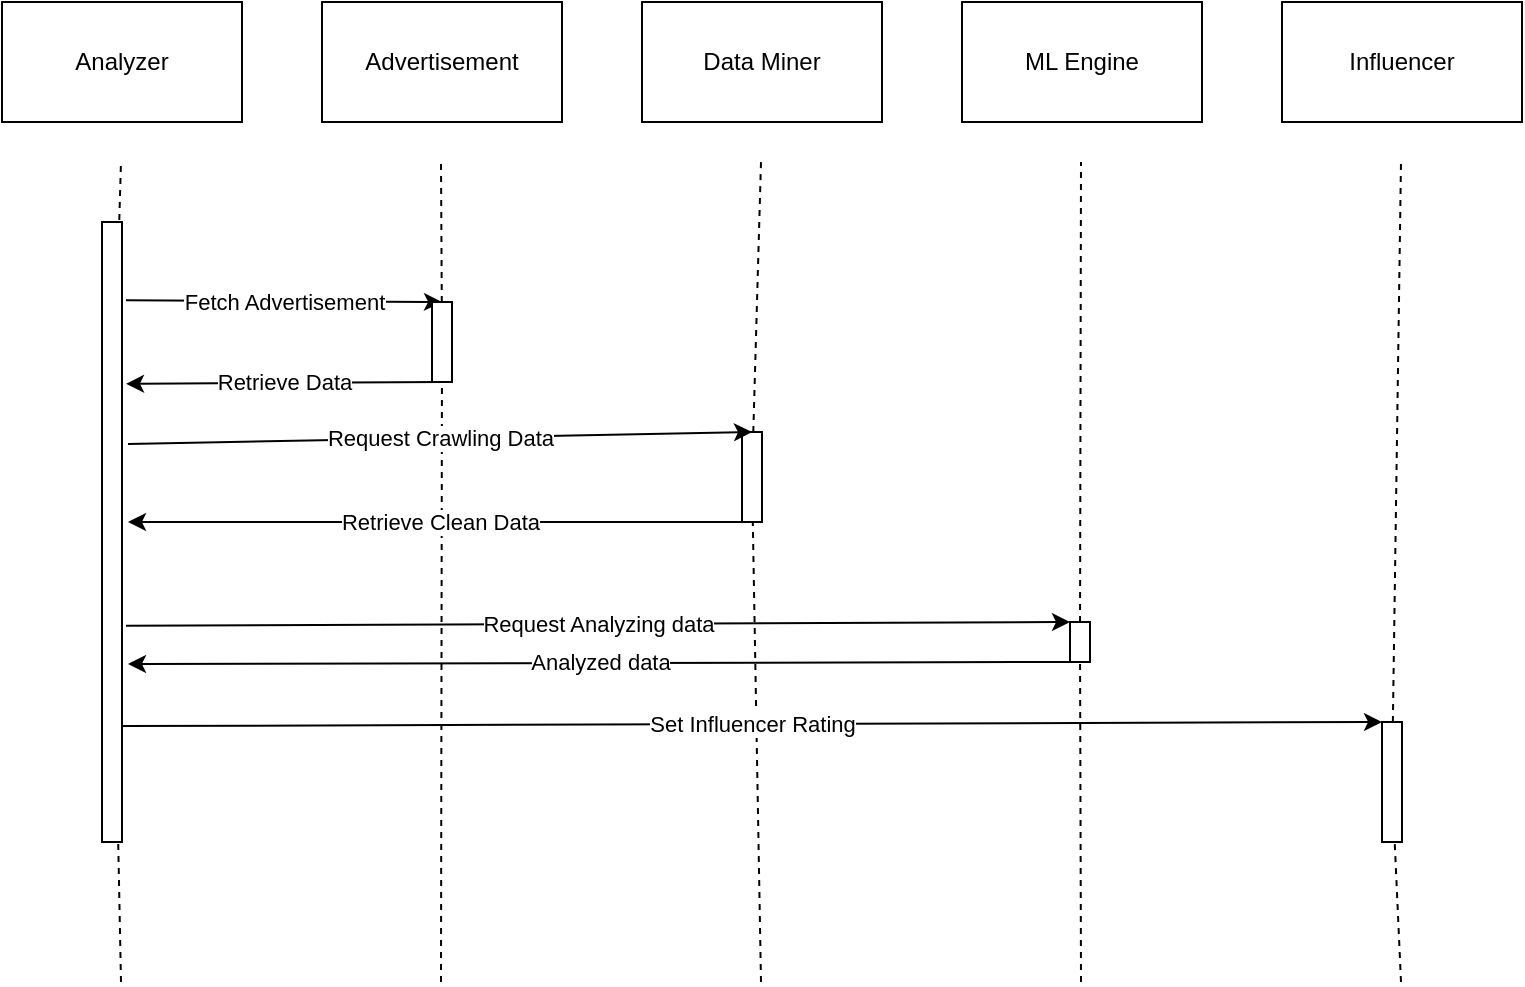 <mxfile version="12.4.3" type="google" pages="1"><diagram id="X5ioiu_gtBsmG_vOZhXU" name="Page-1"><mxGraphModel dx="1024" dy="561" grid="1" gridSize="10" guides="1" tooltips="1" connect="1" arrows="1" fold="1" page="1" pageScale="1" pageWidth="850" pageHeight="1100" math="0" shadow="0"><root><mxCell id="0"/><mxCell id="1" parent="0"/><mxCell id="uVIjIHYvC-7VHvD_nkvj-2" value="Analyzer" style="rounded=0;whiteSpace=wrap;html=1;" parent="1" vertex="1"><mxGeometry x="200" y="40" width="120" height="60" as="geometry"/></mxCell><mxCell id="uVIjIHYvC-7VHvD_nkvj-6" value="" style="endArrow=none;dashed=1;html=1;" parent="1" source="uVIjIHYvC-7VHvD_nkvj-32" edge="1"><mxGeometry width="50" height="50" relative="1" as="geometry"><mxPoint x="259.5" y="530" as="sourcePoint"/><mxPoint x="259.5" y="120" as="targetPoint"/></mxGeometry></mxCell><mxCell id="uVIjIHYvC-7VHvD_nkvj-32" value="" style="rounded=0;whiteSpace=wrap;html=1;" parent="1" vertex="1"><mxGeometry x="250" y="155" width="10" height="235" as="geometry"/></mxCell><mxCell id="uVIjIHYvC-7VHvD_nkvj-33" value="" style="endArrow=none;dashed=1;html=1;" parent="1" target="uVIjIHYvC-7VHvD_nkvj-32" edge="1" source="GcOnBQ3hKxPkJFMjxbpJ-1"><mxGeometry width="50" height="50" relative="1" as="geometry"><mxPoint x="259.5" y="530" as="sourcePoint"/><mxPoint x="259.5" y="120" as="targetPoint"/></mxGeometry></mxCell><mxCell id="uVIjIHYvC-7VHvD_nkvj-36" value="Fetch Advertisement" style="endArrow=classic;html=1;exitX=1.2;exitY=0.145;exitDx=0;exitDy=0;entryX=0.5;entryY=0;entryDx=0;entryDy=0;exitPerimeter=0;" parent="1" source="uVIjIHYvC-7VHvD_nkvj-32" target="uVIjIHYvC-7VHvD_nkvj-37" edge="1"><mxGeometry width="50" height="50" relative="1" as="geometry"><mxPoint x="310" y="220" as="sourcePoint"/><mxPoint x="420" y="180" as="targetPoint"/></mxGeometry></mxCell><mxCell id="uVIjIHYvC-7VHvD_nkvj-10" value="Advertisement" style="rounded=0;whiteSpace=wrap;html=1;" parent="1" vertex="1"><mxGeometry x="360" y="40" width="120" height="60" as="geometry"/></mxCell><mxCell id="uVIjIHYvC-7VHvD_nkvj-11" value="" style="endArrow=none;dashed=1;html=1;" parent="1" source="uVIjIHYvC-7VHvD_nkvj-37" edge="1"><mxGeometry width="50" height="50" relative="1" as="geometry"><mxPoint x="419.5" y="530" as="sourcePoint"/><mxPoint x="419.5" y="120" as="targetPoint"/></mxGeometry></mxCell><mxCell id="uVIjIHYvC-7VHvD_nkvj-37" value="" style="rounded=0;whiteSpace=wrap;html=1;" parent="1" vertex="1"><mxGeometry x="415" y="190" width="10" height="40" as="geometry"/></mxCell><mxCell id="uVIjIHYvC-7VHvD_nkvj-38" value="" style="endArrow=none;dashed=1;html=1;" parent="1" target="uVIjIHYvC-7VHvD_nkvj-37" edge="1"><mxGeometry width="50" height="50" relative="1" as="geometry"><mxPoint x="419.5" y="530" as="sourcePoint"/><mxPoint x="419.5" y="120" as="targetPoint"/></mxGeometry></mxCell><mxCell id="uVIjIHYvC-7VHvD_nkvj-39" value="Retrieve Data" style="endArrow=classic;html=1;exitX=0.5;exitY=1;exitDx=0;exitDy=0;entryX=1.2;entryY=0.323;entryDx=0;entryDy=0;entryPerimeter=0;" parent="1" source="uVIjIHYvC-7VHvD_nkvj-37" target="uVIjIHYvC-7VHvD_nkvj-32" edge="1"><mxGeometry width="50" height="50" relative="1" as="geometry"><mxPoint x="290" y="300" as="sourcePoint"/><mxPoint x="340" y="250" as="targetPoint"/></mxGeometry></mxCell><mxCell id="uVIjIHYvC-7VHvD_nkvj-13" value="Data Miner" style="rounded=0;whiteSpace=wrap;html=1;" parent="1" vertex="1"><mxGeometry x="520" y="40" width="120" height="60" as="geometry"/></mxCell><mxCell id="uVIjIHYvC-7VHvD_nkvj-14" value="" style="endArrow=none;dashed=1;html=1;" parent="1" source="uVIjIHYvC-7VHvD_nkvj-40" edge="1"><mxGeometry width="50" height="50" relative="1" as="geometry"><mxPoint x="579.5" y="530" as="sourcePoint"/><mxPoint x="579.5" y="120" as="targetPoint"/></mxGeometry></mxCell><mxCell id="uVIjIHYvC-7VHvD_nkvj-40" value="" style="rounded=0;whiteSpace=wrap;html=1;" parent="1" vertex="1"><mxGeometry x="570" y="255" width="10" height="45" as="geometry"/></mxCell><mxCell id="uVIjIHYvC-7VHvD_nkvj-41" value="" style="endArrow=none;dashed=1;html=1;" parent="1" target="uVIjIHYvC-7VHvD_nkvj-40" edge="1"><mxGeometry width="50" height="50" relative="1" as="geometry"><mxPoint x="579.5" y="530" as="sourcePoint"/><mxPoint x="579.5" y="120" as="targetPoint"/></mxGeometry></mxCell><mxCell id="uVIjIHYvC-7VHvD_nkvj-42" value="Request Crawling Data" style="endArrow=classic;html=1;entryX=0.5;entryY=0;entryDx=0;entryDy=0;exitX=1.3;exitY=0.451;exitDx=0;exitDy=0;exitPerimeter=0;" parent="1" source="uVIjIHYvC-7VHvD_nkvj-32" target="uVIjIHYvC-7VHvD_nkvj-40" edge="1"><mxGeometry width="50" height="50" relative="1" as="geometry"><mxPoint x="350" y="320" as="sourcePoint"/><mxPoint x="400" y="270" as="targetPoint"/></mxGeometry></mxCell><mxCell id="uVIjIHYvC-7VHvD_nkvj-43" value="Retrieve Clean Data" style="endArrow=classic;html=1;exitX=0.5;exitY=1;exitDx=0;exitDy=0;entryX=1.3;entryY=0.617;entryDx=0;entryDy=0;entryPerimeter=0;" parent="1" source="uVIjIHYvC-7VHvD_nkvj-40" target="uVIjIHYvC-7VHvD_nkvj-32" edge="1"><mxGeometry width="50" height="50" relative="1" as="geometry"><mxPoint x="330" y="340" as="sourcePoint"/><mxPoint x="380" y="290" as="targetPoint"/></mxGeometry></mxCell><mxCell id="uVIjIHYvC-7VHvD_nkvj-45" value="ML Engine" style="rounded=0;whiteSpace=wrap;html=1;" parent="1" vertex="1"><mxGeometry x="680" y="40" width="120" height="60" as="geometry"/></mxCell><mxCell id="uVIjIHYvC-7VHvD_nkvj-46" value="" style="endArrow=none;dashed=1;html=1;" parent="1" source="uVIjIHYvC-7VHvD_nkvj-48" edge="1"><mxGeometry width="50" height="50" relative="1" as="geometry"><mxPoint x="739.5" y="530" as="sourcePoint"/><mxPoint x="739.5" y="120" as="targetPoint"/></mxGeometry></mxCell><mxCell id="uVIjIHYvC-7VHvD_nkvj-47" value="Request Analyzing data" style="endArrow=classic;html=1;entryX=0;entryY=0;entryDx=0;entryDy=0;exitX=1.2;exitY=0.838;exitDx=0;exitDy=0;exitPerimeter=0;" parent="1" source="uVIjIHYvC-7VHvD_nkvj-32" target="uVIjIHYvC-7VHvD_nkvj-48" edge="1"><mxGeometry width="50" height="50" relative="1" as="geometry"><mxPoint x="270" y="351.915" as="sourcePoint"/><mxPoint x="414" y="355" as="targetPoint"/></mxGeometry></mxCell><mxCell id="uVIjIHYvC-7VHvD_nkvj-48" value="" style="rounded=0;whiteSpace=wrap;html=1;" parent="1" vertex="1"><mxGeometry x="734" y="350" width="10" height="20" as="geometry"/></mxCell><mxCell id="uVIjIHYvC-7VHvD_nkvj-49" value="" style="endArrow=none;dashed=1;html=1;" parent="1" target="uVIjIHYvC-7VHvD_nkvj-48" edge="1"><mxGeometry width="50" height="50" relative="1" as="geometry"><mxPoint x="739.5" y="530" as="sourcePoint"/><mxPoint x="739.5" y="120" as="targetPoint"/></mxGeometry></mxCell><mxCell id="uVIjIHYvC-7VHvD_nkvj-50" value="Analyzed data" style="endArrow=classic;html=1;exitX=0;exitY=1;exitDx=0;exitDy=0;entryX=1.3;entryY=0.919;entryDx=0;entryDy=0;entryPerimeter=0;" parent="1" source="uVIjIHYvC-7VHvD_nkvj-48" target="uVIjIHYvC-7VHvD_nkvj-32" edge="1"><mxGeometry width="50" height="50" relative="1" as="geometry"><mxPoint x="480" y="480" as="sourcePoint"/><mxPoint x="340" y="390" as="targetPoint"/></mxGeometry></mxCell><mxCell id="GcOnBQ3hKxPkJFMjxbpJ-1" value="" style="rounded=0;whiteSpace=wrap;html=1;" vertex="1" parent="1"><mxGeometry x="250" y="150" width="10" height="310" as="geometry"/></mxCell><mxCell id="GcOnBQ3hKxPkJFMjxbpJ-2" value="" style="endArrow=none;dashed=1;html=1;" edge="1" parent="1" target="GcOnBQ3hKxPkJFMjxbpJ-1"><mxGeometry width="50" height="50" relative="1" as="geometry"><mxPoint x="259.5" y="530" as="sourcePoint"/><mxPoint x="257.053" y="390" as="targetPoint"/></mxGeometry></mxCell><mxCell id="GcOnBQ3hKxPkJFMjxbpJ-6" value="Influencer" style="rounded=0;whiteSpace=wrap;html=1;" vertex="1" parent="1"><mxGeometry x="840" y="40" width="120" height="60" as="geometry"/></mxCell><mxCell id="GcOnBQ3hKxPkJFMjxbpJ-7" value="" style="endArrow=none;dashed=1;html=1;" edge="1" parent="1" source="GcOnBQ3hKxPkJFMjxbpJ-10"><mxGeometry width="50" height="50" relative="1" as="geometry"><mxPoint x="899.5" y="530" as="sourcePoint"/><mxPoint x="899.5" y="120" as="targetPoint"/></mxGeometry></mxCell><mxCell id="GcOnBQ3hKxPkJFMjxbpJ-10" value="" style="rounded=0;whiteSpace=wrap;html=1;" vertex="1" parent="1"><mxGeometry x="890" y="400" width="10" height="60" as="geometry"/></mxCell><mxCell id="GcOnBQ3hKxPkJFMjxbpJ-11" value="" style="endArrow=none;dashed=1;html=1;" edge="1" parent="1" target="GcOnBQ3hKxPkJFMjxbpJ-10"><mxGeometry width="50" height="50" relative="1" as="geometry"><mxPoint x="899.5" y="530" as="sourcePoint"/><mxPoint x="899.5" y="120" as="targetPoint"/></mxGeometry></mxCell><mxCell id="GcOnBQ3hKxPkJFMjxbpJ-12" value="Set Influencer Rating" style="endArrow=classic;html=1;entryX=0;entryY=0;entryDx=0;entryDy=0;exitX=1;exitY=0.813;exitDx=0;exitDy=0;exitPerimeter=0;" edge="1" parent="1" source="GcOnBQ3hKxPkJFMjxbpJ-1" target="GcOnBQ3hKxPkJFMjxbpJ-10"><mxGeometry width="50" height="50" relative="1" as="geometry"><mxPoint x="270" y="400" as="sourcePoint"/><mxPoint x="420" y="420" as="targetPoint"/></mxGeometry></mxCell></root></mxGraphModel></diagram></mxfile>